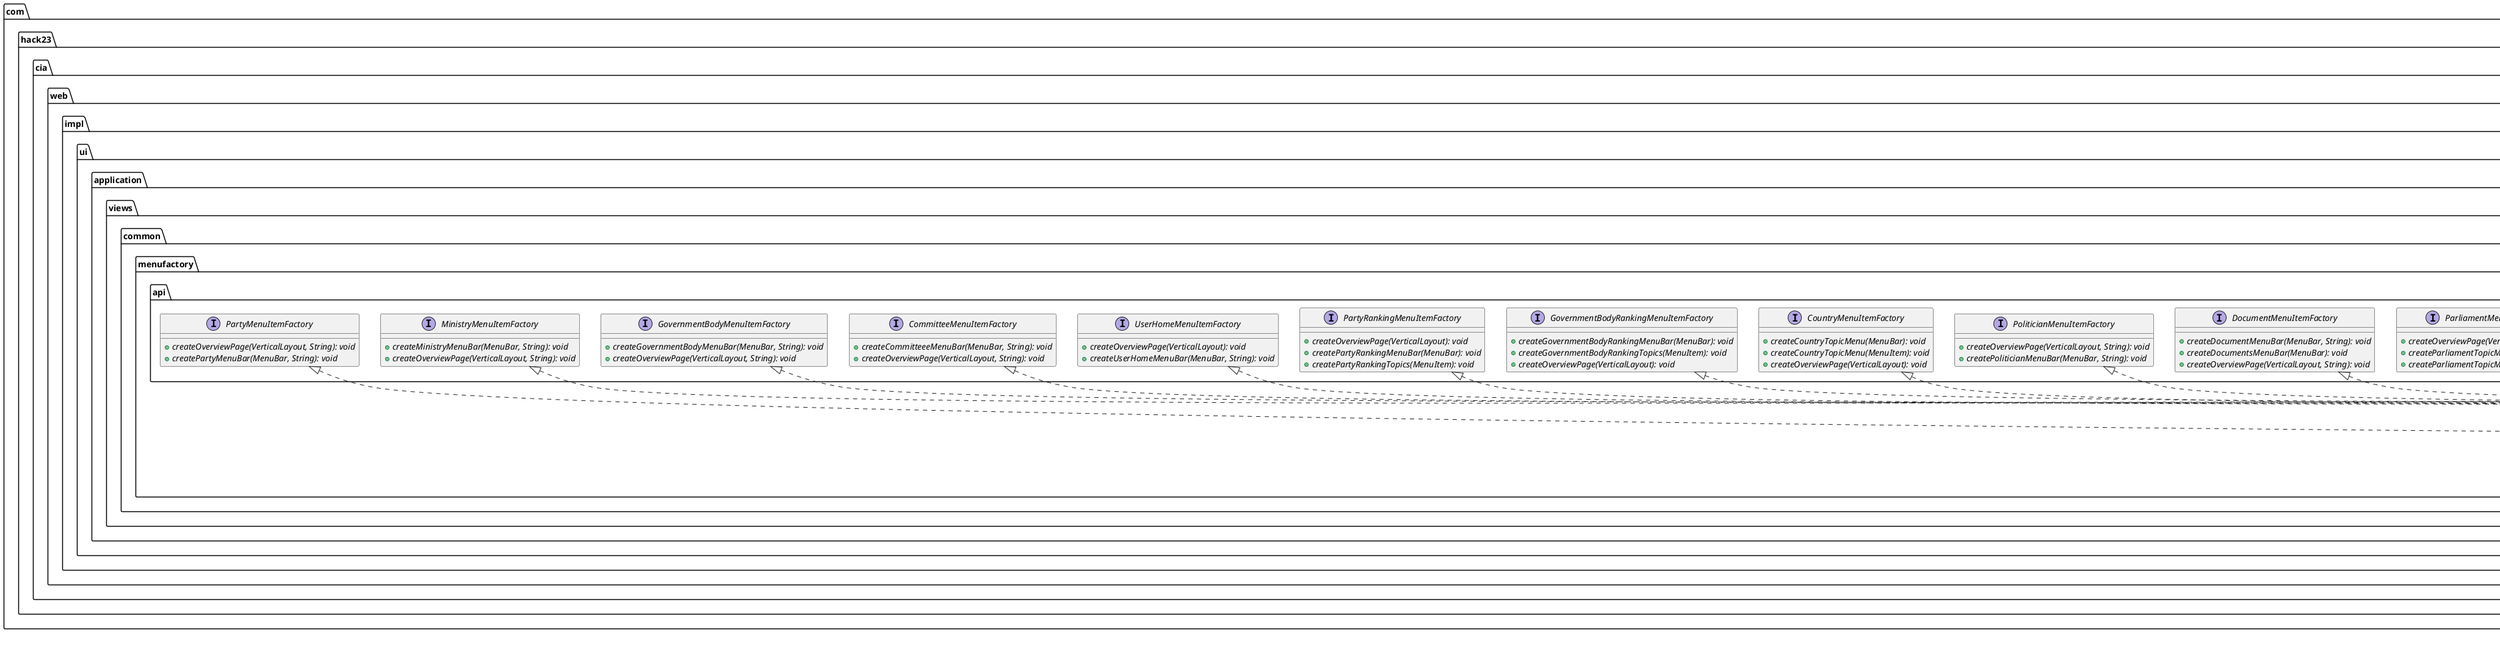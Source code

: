 @startuml
    namespace com.hack23.cia.web.impl.ui.application.views.common.menufactory.impl {

        class CommitteeRankingMenuItemFactoryImpl [[CommitteeRankingMenuItemFactoryImpl.html]] {
            +createCommitteeeRankingMenuBar(MenuBar): void
            +createCommitteeRankingTopics(MenuItem): void
            +createOverviewPage(VerticalLayout): void
        }

        class BallotMenuItemFactoryImpl [[BallotMenuItemFactoryImpl.html]] {
            +createBallotMenuBar(MenuBar, String): void
            +createOverviewPage(VerticalLayout, String): void
        }

        class ApplicationMenuItemFactoryImpl [[ApplicationMenuItemFactoryImpl.html]] {
            +addRankingMenu(MenuBar): void
            +createMainPageMenuBar(MenuBar): MenuBar
            +createOverviewPage(VerticalLayout): void
        }

        class PoliticianRankingMenuItemFactoryImpl [[PoliticianRankingMenuItemFactoryImpl.html]] {
            +createOverviewPage(VerticalLayout): void
            +createPoliticianRankingMenuBar(MenuBar): void
            +createPoliticianRankingTopics(MenuItem): void
        }

        class PartyMenuItemFactoryImpl [[PartyMenuItemFactoryImpl.html]] {
            +createOverviewPage(VerticalLayout, String): void
            +createPartyMenuBar(MenuBar, String): void
        }

        class MinistryMenuItemFactoryImpl [[MinistryMenuItemFactoryImpl.html]] {
            +createMinistryMenuBar(MenuBar, String): void
            +createOverviewPage(VerticalLayout, String): void
        }

        class GovernmentBodyMenuItemFactoryImpl [[GovernmentBodyMenuItemFactoryImpl.html]] {
            +createGovernmentBodyMenuBar(MenuBar, String): void
            +createOverviewPage(VerticalLayout, String): void
        }

        class CommitteeMenuItemFactoryImpl [[CommitteeMenuItemFactoryImpl.html]] {
            +createCommitteeeMenuBar(MenuBar, String): void
            +createOverviewPage(VerticalLayout, String): void
        }

        class UserHomeMenuItemFactoryImpl [[UserHomeMenuItemFactoryImpl.html]] {
            +createOverviewPage(VerticalLayout): void
            +createUserHomeMenuBar(MenuBar, String): void
        }

        class PartyRankingMenuItemFactoryImpl [[PartyRankingMenuItemFactoryImpl.html]] {
            +createOverviewPage(VerticalLayout): void
            +createPartyRankingMenuBar(MenuBar): void
            +createPartyRankingTopics(MenuItem): void
        }

        class GovernmentBodyRankingMenuItemFactoryImpl [[GovernmentBodyRankingMenuItemFactoryImpl.html]] {
            +createGovernmentBodyRankingMenuBar(MenuBar): void
            +createGovernmentBodyRankingTopics(MenuItem): void
            +createOverviewPage(VerticalLayout): void
        }

        class CountryMenuItemFactoryImpl [[CountryMenuItemFactoryImpl.html]] {
            +createCountryTopicMenu(MenuBar): void
            +createCountryTopicMenu(MenuItem): void
            +createOverviewPage(VerticalLayout): void
        }

        class PoliticianMenuItemFactoryImpl [[PoliticianMenuItemFactoryImpl.html]] {
            +createOverviewPage(VerticalLayout, String): void
            +createPoliticianMenuBar(MenuBar, String): void
        }

        class DocumentMenuItemFactoryImpl [[DocumentMenuItemFactoryImpl.html]] {
            +createDocumentMenuBar(MenuBar, String): void
            +createDocumentsMenuBar(MenuBar): void
            +createOverviewPage(VerticalLayout, String): void
        }

        class ParliamentMenuItemFactoryImpl [[ParliamentMenuItemFactoryImpl.html]] {
            +createOverviewPage(VerticalLayout): void
            +createParliamentTopicMenu(MenuBar): void
            +createParliamentTopicMenu(MenuItem): void
        }

        class MinistryRankingMenuItemFactoryImpl [[MinistryRankingMenuItemFactoryImpl.html]] {
            +createMinistryRankingMenuBar(MenuBar): void
            +createMinistryRankingTopics(MenuItem): void
            +createOverviewPage(VerticalLayout): void
        }

        abstract class AbstractMenuItemFactoryImpl [[AbstractMenuItemFactoryImpl.html]] {
            #createButtonLink(ResponsiveRow, String, Resource, ClickListener, String): void
            #initApplicationMenuBar(MenuBar): void
        }

        AbstractMenuItemFactoryImpl <|-- CommitteeRankingMenuItemFactoryImpl
        com.hack23.cia.web.impl.ui.application.views.common.menufactory.api.CommitteeRankingMenuItemFactory <|.. CommitteeRankingMenuItemFactoryImpl
        AbstractMenuItemFactoryImpl <|-- BallotMenuItemFactoryImpl
        com.hack23.cia.web.impl.ui.application.views.common.menufactory.api.BallotMenuItemFactory <|.. BallotMenuItemFactoryImpl
        AbstractMenuItemFactoryImpl <|-- ApplicationMenuItemFactoryImpl
        com.hack23.cia.web.impl.ui.application.views.common.menufactory.api.ApplicationMenuItemFactory <|.. ApplicationMenuItemFactoryImpl
        AbstractMenuItemFactoryImpl <|-- PoliticianRankingMenuItemFactoryImpl
        com.hack23.cia.web.impl.ui.application.views.common.menufactory.api.PoliticianRankingMenuItemFactory <|.. PoliticianRankingMenuItemFactoryImpl
        AbstractMenuItemFactoryImpl <|-- PartyMenuItemFactoryImpl
        com.hack23.cia.web.impl.ui.application.views.common.menufactory.api.PartyMenuItemFactory <|.. PartyMenuItemFactoryImpl
        AbstractMenuItemFactoryImpl <|-- MinistryMenuItemFactoryImpl
        com.hack23.cia.web.impl.ui.application.views.common.menufactory.api.MinistryMenuItemFactory <|.. MinistryMenuItemFactoryImpl
        AbstractMenuItemFactoryImpl <|-- GovernmentBodyMenuItemFactoryImpl
        com.hack23.cia.web.impl.ui.application.views.common.menufactory.api.GovernmentBodyMenuItemFactory <|.. GovernmentBodyMenuItemFactoryImpl
        AbstractMenuItemFactoryImpl <|-- CommitteeMenuItemFactoryImpl
        com.hack23.cia.web.impl.ui.application.views.common.menufactory.api.CommitteeMenuItemFactory <|.. CommitteeMenuItemFactoryImpl
        AbstractMenuItemFactoryImpl <|-- UserHomeMenuItemFactoryImpl
        com.hack23.cia.web.impl.ui.application.views.common.menufactory.api.UserHomeMenuItemFactory <|.. UserHomeMenuItemFactoryImpl
        AbstractMenuItemFactoryImpl <|-- PartyRankingMenuItemFactoryImpl
        com.hack23.cia.web.impl.ui.application.views.common.menufactory.api.PartyRankingMenuItemFactory <|.. PartyRankingMenuItemFactoryImpl
        AbstractMenuItemFactoryImpl <|-- GovernmentBodyRankingMenuItemFactoryImpl
        com.hack23.cia.web.impl.ui.application.views.common.menufactory.api.GovernmentBodyRankingMenuItemFactory <|.. GovernmentBodyRankingMenuItemFactoryImpl
        AbstractMenuItemFactoryImpl <|-- CountryMenuItemFactoryImpl
        com.hack23.cia.web.impl.ui.application.views.common.menufactory.api.CountryMenuItemFactory <|.. CountryMenuItemFactoryImpl
        AbstractMenuItemFactoryImpl <|-- PoliticianMenuItemFactoryImpl
        com.hack23.cia.web.impl.ui.application.views.common.menufactory.api.PoliticianMenuItemFactory <|.. PoliticianMenuItemFactoryImpl
        AbstractMenuItemFactoryImpl <|-- DocumentMenuItemFactoryImpl
        com.hack23.cia.web.impl.ui.application.views.common.menufactory.api.DocumentMenuItemFactory <|.. DocumentMenuItemFactoryImpl
        AbstractMenuItemFactoryImpl <|-- ParliamentMenuItemFactoryImpl
        com.hack23.cia.web.impl.ui.application.views.common.menufactory.api.ParliamentMenuItemFactory <|.. ParliamentMenuItemFactoryImpl
        AbstractMenuItemFactoryImpl <|-- MinistryRankingMenuItemFactoryImpl
        com.hack23.cia.web.impl.ui.application.views.common.menufactory.api.MinistryRankingMenuItemFactory <|.. MinistryRankingMenuItemFactoryImpl
    }

    namespace com.hack23.cia.web.impl.ui.application.views.common.menufactory.api {
        interface CommitteeRankingMenuItemFactory [[../api/CommitteeRankingMenuItemFactory.html]] {
            {abstract} +createCommitteeeRankingMenuBar(MenuBar): void
            {abstract} +createCommitteeRankingTopics(MenuItem): void
            {abstract} +createOverviewPage(VerticalLayout): void
        }
        interface BallotMenuItemFactory [[../api/BallotMenuItemFactory.html]] {
            {abstract} +createBallotMenuBar(MenuBar, String): void
            {abstract} +createOverviewPage(VerticalLayout, String): void
        }
        interface ApplicationMenuItemFactory [[../api/ApplicationMenuItemFactory.html]] {
            {abstract} +addRankingMenu(MenuBar): void
            {abstract} +createMainPageMenuBar(MenuBar): MenuBar
            {abstract} +createOverviewPage(VerticalLayout): void
        }
        interface PoliticianRankingMenuItemFactory [[../api/PoliticianRankingMenuItemFactory.html]] {
            {abstract} +createOverviewPage(VerticalLayout): void
            {abstract} +createPoliticianRankingMenuBar(MenuBar): void
            {abstract} +createPoliticianRankingTopics(MenuItem): void
        }
        interface PartyMenuItemFactory [[../api/PartyMenuItemFactory.html]] {
            {abstract} +createOverviewPage(VerticalLayout, String): void
            {abstract} +createPartyMenuBar(MenuBar, String): void
        }
        interface MinistryMenuItemFactory [[../api/MinistryMenuItemFactory.html]] {
            {abstract} +createMinistryMenuBar(MenuBar, String): void
            {abstract} +createOverviewPage(VerticalLayout, String): void
        }
        interface GovernmentBodyMenuItemFactory [[../api/GovernmentBodyMenuItemFactory.html]] {
            {abstract} +createGovernmentBodyMenuBar(MenuBar, String): void
            {abstract} +createOverviewPage(VerticalLayout, String): void
        }
        interface CommitteeMenuItemFactory [[../api/CommitteeMenuItemFactory.html]] {
            {abstract} +createCommitteeeMenuBar(MenuBar, String): void
            {abstract} +createOverviewPage(VerticalLayout, String): void
        }
        interface UserHomeMenuItemFactory [[../api/UserHomeMenuItemFactory.html]] {
            {abstract} +createOverviewPage(VerticalLayout): void
            {abstract} +createUserHomeMenuBar(MenuBar, String): void
        }
        interface PartyRankingMenuItemFactory [[../api/PartyRankingMenuItemFactory.html]] {
            {abstract} +createOverviewPage(VerticalLayout): void
            {abstract} +createPartyRankingMenuBar(MenuBar): void
            {abstract} +createPartyRankingTopics(MenuItem): void
        }
        interface GovernmentBodyRankingMenuItemFactory [[../api/GovernmentBodyRankingMenuItemFactory.html]] {
            {abstract} +createGovernmentBodyRankingMenuBar(MenuBar): void
            {abstract} +createGovernmentBodyRankingTopics(MenuItem): void
            {abstract} +createOverviewPage(VerticalLayout): void
        }
        interface CountryMenuItemFactory [[../api/CountryMenuItemFactory.html]] {
            {abstract} +createCountryTopicMenu(MenuBar): void
            {abstract} +createCountryTopicMenu(MenuItem): void
            {abstract} +createOverviewPage(VerticalLayout): void
        }
        interface PoliticianMenuItemFactory [[../api/PoliticianMenuItemFactory.html]] {
            {abstract} +createOverviewPage(VerticalLayout, String): void
            {abstract} +createPoliticianMenuBar(MenuBar, String): void
        }
        interface DocumentMenuItemFactory [[../api/DocumentMenuItemFactory.html]] {
            {abstract} +createDocumentMenuBar(MenuBar, String): void
            {abstract} +createDocumentsMenuBar(MenuBar): void
            {abstract} +createOverviewPage(VerticalLayout, String): void
        }
        interface ParliamentMenuItemFactory [[../api/ParliamentMenuItemFactory.html]] {
            {abstract} +createOverviewPage(VerticalLayout): void
            {abstract} +createParliamentTopicMenu(MenuBar): void
            {abstract} +createParliamentTopicMenu(MenuItem): void
        }
        interface MinistryRankingMenuItemFactory [[../api/MinistryRankingMenuItemFactory.html]] {
            {abstract} +createMinistryRankingMenuBar(MenuBar): void
            {abstract} +createMinistryRankingTopics(MenuItem): void
            {abstract} +createOverviewPage(VerticalLayout): void
        }
    }

    center footer UMLDoclet 2.0.7, PlantUML 1.2019.12
@enduml
